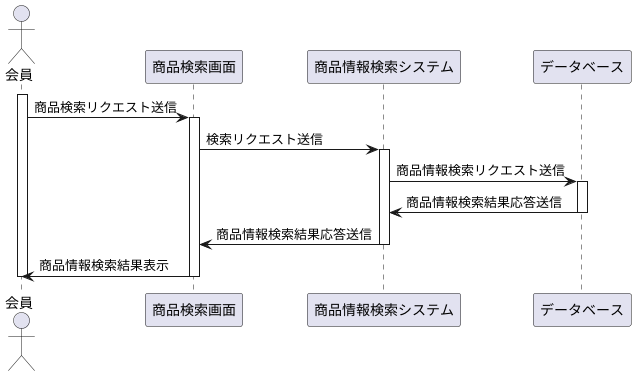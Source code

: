 @startuml 演習4-5
actor 会員

activate 会員

会員 -> 商品検索画面 : 商品検索リクエスト送信

activate 商品検索画面

商品検索画面 -> 商品情報検索システム : 検索リクエスト送信

activate 商品情報検索システム

商品情報検索システム -> データベース : 商品情報検索リクエスト送信

activate データベース

データベース -> 商品情報検索システム : 商品情報検索結果応答送信

deactivate データベース

商品情報検索システム -> 商品検索画面 : 商品情報検索結果応答送信

deactivate 商品情報検索システム

商品検索画面 -> 会員 : 商品情報検索結果表示

deactivate 商品検索画面

deactivate 会員
@enduml
